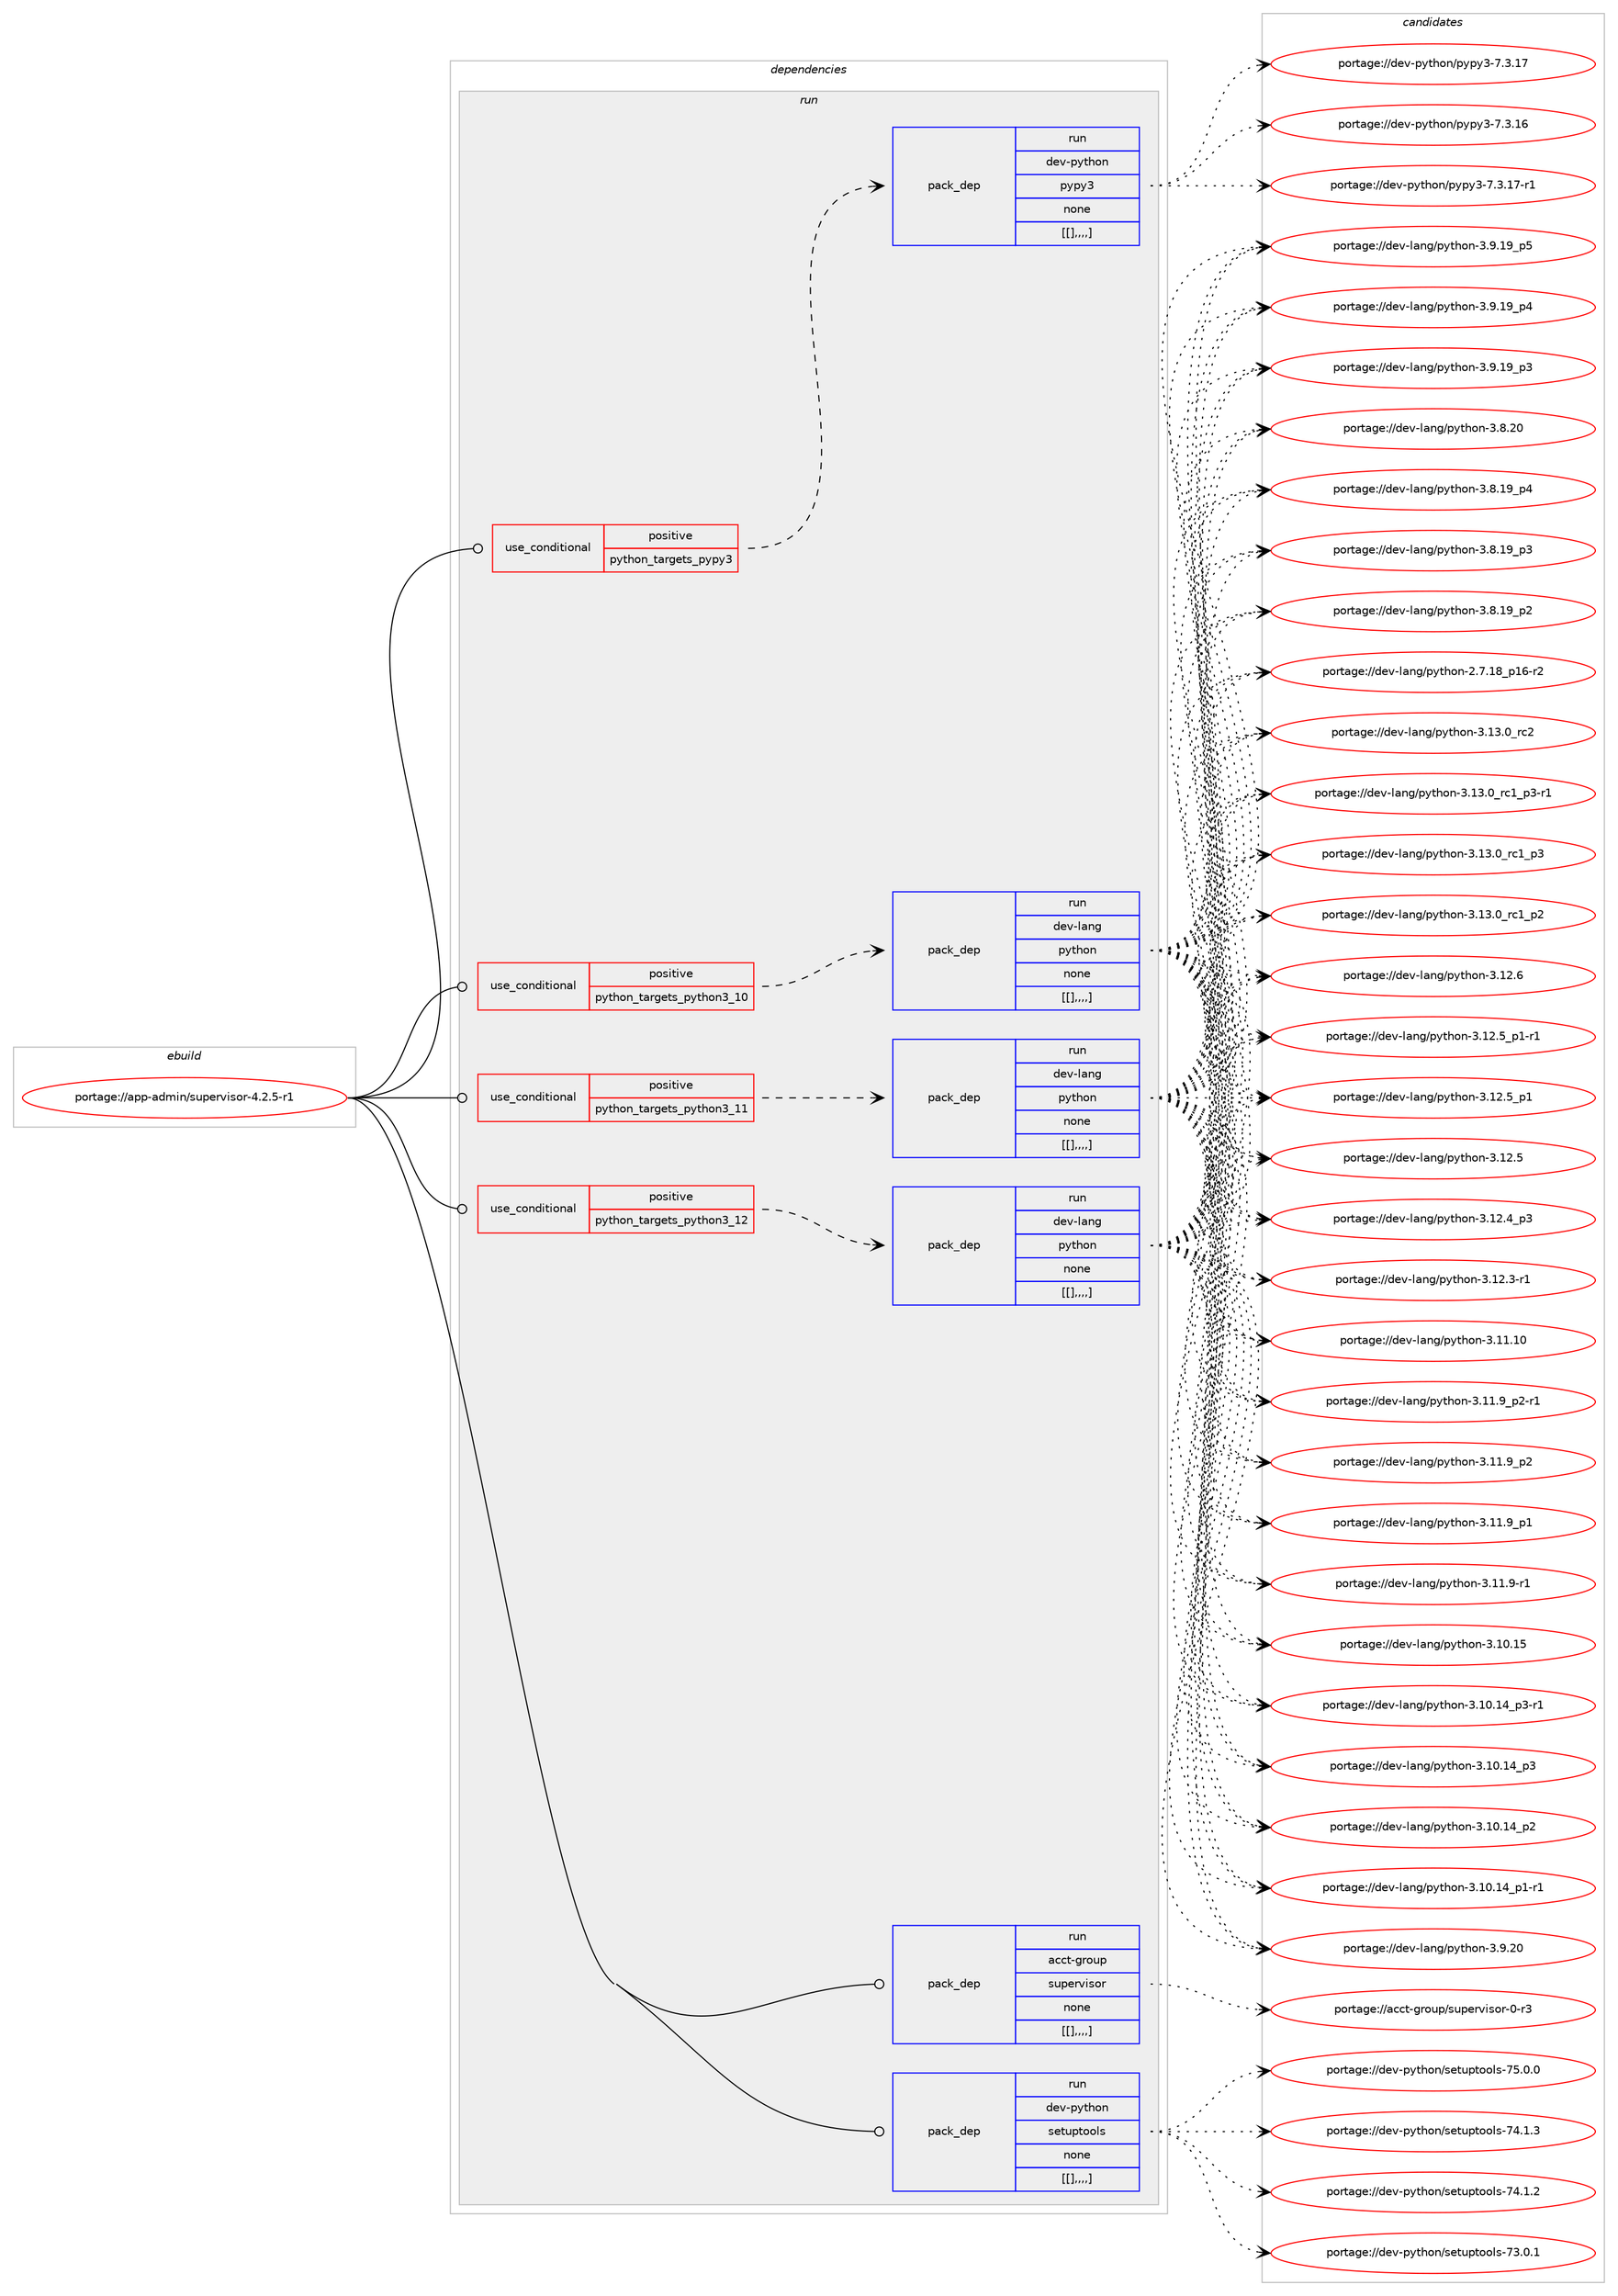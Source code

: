 digraph prolog {

# *************
# Graph options
# *************

newrank=true;
concentrate=true;
compound=true;
graph [rankdir=LR,fontname=Helvetica,fontsize=10,ranksep=1.5];#, ranksep=2.5, nodesep=0.2];
edge  [arrowhead=vee];
node  [fontname=Helvetica,fontsize=10];

# **********
# The ebuild
# **********

subgraph cluster_leftcol {
color=gray;
label=<<i>ebuild</i>>;
id [label="portage://app-admin/supervisor-4.2.5-r1", color=red, width=4, href="../app-admin/supervisor-4.2.5-r1.svg"];
}

# ****************
# The dependencies
# ****************

subgraph cluster_midcol {
color=gray;
label=<<i>dependencies</i>>;
subgraph cluster_compile {
fillcolor="#eeeeee";
style=filled;
label=<<i>compile</i>>;
}
subgraph cluster_compileandrun {
fillcolor="#eeeeee";
style=filled;
label=<<i>compile and run</i>>;
}
subgraph cluster_run {
fillcolor="#eeeeee";
style=filled;
label=<<i>run</i>>;
subgraph cond1495 {
dependency5619 [label=<<TABLE BORDER="0" CELLBORDER="1" CELLSPACING="0" CELLPADDING="4"><TR><TD ROWSPAN="3" CELLPADDING="10">use_conditional</TD></TR><TR><TD>positive</TD></TR><TR><TD>python_targets_pypy3</TD></TR></TABLE>>, shape=none, color=red];
subgraph pack4105 {
dependency5620 [label=<<TABLE BORDER="0" CELLBORDER="1" CELLSPACING="0" CELLPADDING="4" WIDTH="220"><TR><TD ROWSPAN="6" CELLPADDING="30">pack_dep</TD></TR><TR><TD WIDTH="110">run</TD></TR><TR><TD>dev-python</TD></TR><TR><TD>pypy3</TD></TR><TR><TD>none</TD></TR><TR><TD>[[],,,,]</TD></TR></TABLE>>, shape=none, color=blue];
}
dependency5619:e -> dependency5620:w [weight=20,style="dashed",arrowhead="vee"];
}
id:e -> dependency5619:w [weight=20,style="solid",arrowhead="odot"];
subgraph cond1496 {
dependency5621 [label=<<TABLE BORDER="0" CELLBORDER="1" CELLSPACING="0" CELLPADDING="4"><TR><TD ROWSPAN="3" CELLPADDING="10">use_conditional</TD></TR><TR><TD>positive</TD></TR><TR><TD>python_targets_python3_10</TD></TR></TABLE>>, shape=none, color=red];
subgraph pack4106 {
dependency5622 [label=<<TABLE BORDER="0" CELLBORDER="1" CELLSPACING="0" CELLPADDING="4" WIDTH="220"><TR><TD ROWSPAN="6" CELLPADDING="30">pack_dep</TD></TR><TR><TD WIDTH="110">run</TD></TR><TR><TD>dev-lang</TD></TR><TR><TD>python</TD></TR><TR><TD>none</TD></TR><TR><TD>[[],,,,]</TD></TR></TABLE>>, shape=none, color=blue];
}
dependency5621:e -> dependency5622:w [weight=20,style="dashed",arrowhead="vee"];
}
id:e -> dependency5621:w [weight=20,style="solid",arrowhead="odot"];
subgraph cond1497 {
dependency5623 [label=<<TABLE BORDER="0" CELLBORDER="1" CELLSPACING="0" CELLPADDING="4"><TR><TD ROWSPAN="3" CELLPADDING="10">use_conditional</TD></TR><TR><TD>positive</TD></TR><TR><TD>python_targets_python3_11</TD></TR></TABLE>>, shape=none, color=red];
subgraph pack4107 {
dependency5624 [label=<<TABLE BORDER="0" CELLBORDER="1" CELLSPACING="0" CELLPADDING="4" WIDTH="220"><TR><TD ROWSPAN="6" CELLPADDING="30">pack_dep</TD></TR><TR><TD WIDTH="110">run</TD></TR><TR><TD>dev-lang</TD></TR><TR><TD>python</TD></TR><TR><TD>none</TD></TR><TR><TD>[[],,,,]</TD></TR></TABLE>>, shape=none, color=blue];
}
dependency5623:e -> dependency5624:w [weight=20,style="dashed",arrowhead="vee"];
}
id:e -> dependency5623:w [weight=20,style="solid",arrowhead="odot"];
subgraph cond1498 {
dependency5625 [label=<<TABLE BORDER="0" CELLBORDER="1" CELLSPACING="0" CELLPADDING="4"><TR><TD ROWSPAN="3" CELLPADDING="10">use_conditional</TD></TR><TR><TD>positive</TD></TR><TR><TD>python_targets_python3_12</TD></TR></TABLE>>, shape=none, color=red];
subgraph pack4108 {
dependency5626 [label=<<TABLE BORDER="0" CELLBORDER="1" CELLSPACING="0" CELLPADDING="4" WIDTH="220"><TR><TD ROWSPAN="6" CELLPADDING="30">pack_dep</TD></TR><TR><TD WIDTH="110">run</TD></TR><TR><TD>dev-lang</TD></TR><TR><TD>python</TD></TR><TR><TD>none</TD></TR><TR><TD>[[],,,,]</TD></TR></TABLE>>, shape=none, color=blue];
}
dependency5625:e -> dependency5626:w [weight=20,style="dashed",arrowhead="vee"];
}
id:e -> dependency5625:w [weight=20,style="solid",arrowhead="odot"];
subgraph pack4109 {
dependency5627 [label=<<TABLE BORDER="0" CELLBORDER="1" CELLSPACING="0" CELLPADDING="4" WIDTH="220"><TR><TD ROWSPAN="6" CELLPADDING="30">pack_dep</TD></TR><TR><TD WIDTH="110">run</TD></TR><TR><TD>acct-group</TD></TR><TR><TD>supervisor</TD></TR><TR><TD>none</TD></TR><TR><TD>[[],,,,]</TD></TR></TABLE>>, shape=none, color=blue];
}
id:e -> dependency5627:w [weight=20,style="solid",arrowhead="odot"];
subgraph pack4110 {
dependency5628 [label=<<TABLE BORDER="0" CELLBORDER="1" CELLSPACING="0" CELLPADDING="4" WIDTH="220"><TR><TD ROWSPAN="6" CELLPADDING="30">pack_dep</TD></TR><TR><TD WIDTH="110">run</TD></TR><TR><TD>dev-python</TD></TR><TR><TD>setuptools</TD></TR><TR><TD>none</TD></TR><TR><TD>[[],,,,]</TD></TR></TABLE>>, shape=none, color=blue];
}
id:e -> dependency5628:w [weight=20,style="solid",arrowhead="odot"];
}
}

# **************
# The candidates
# **************

subgraph cluster_choices {
rank=same;
color=gray;
label=<<i>candidates</i>>;

subgraph choice4105 {
color=black;
nodesep=1;
choice100101118451121211161041111104711212111212151455546514649554511449 [label="portage://dev-python/pypy3-7.3.17-r1", color=red, width=4,href="../dev-python/pypy3-7.3.17-r1.svg"];
choice10010111845112121116104111110471121211121215145554651464955 [label="portage://dev-python/pypy3-7.3.17", color=red, width=4,href="../dev-python/pypy3-7.3.17.svg"];
choice10010111845112121116104111110471121211121215145554651464954 [label="portage://dev-python/pypy3-7.3.16", color=red, width=4,href="../dev-python/pypy3-7.3.16.svg"];
dependency5620:e -> choice100101118451121211161041111104711212111212151455546514649554511449:w [style=dotted,weight="100"];
dependency5620:e -> choice10010111845112121116104111110471121211121215145554651464955:w [style=dotted,weight="100"];
dependency5620:e -> choice10010111845112121116104111110471121211121215145554651464954:w [style=dotted,weight="100"];
}
subgraph choice4106 {
color=black;
nodesep=1;
choice10010111845108971101034711212111610411111045514649514648951149950 [label="portage://dev-lang/python-3.13.0_rc2", color=red, width=4,href="../dev-lang/python-3.13.0_rc2.svg"];
choice1001011184510897110103471121211161041111104551464951464895114994995112514511449 [label="portage://dev-lang/python-3.13.0_rc1_p3-r1", color=red, width=4,href="../dev-lang/python-3.13.0_rc1_p3-r1.svg"];
choice100101118451089711010347112121116104111110455146495146489511499499511251 [label="portage://dev-lang/python-3.13.0_rc1_p3", color=red, width=4,href="../dev-lang/python-3.13.0_rc1_p3.svg"];
choice100101118451089711010347112121116104111110455146495146489511499499511250 [label="portage://dev-lang/python-3.13.0_rc1_p2", color=red, width=4,href="../dev-lang/python-3.13.0_rc1_p2.svg"];
choice10010111845108971101034711212111610411111045514649504654 [label="portage://dev-lang/python-3.12.6", color=red, width=4,href="../dev-lang/python-3.12.6.svg"];
choice1001011184510897110103471121211161041111104551464950465395112494511449 [label="portage://dev-lang/python-3.12.5_p1-r1", color=red, width=4,href="../dev-lang/python-3.12.5_p1-r1.svg"];
choice100101118451089711010347112121116104111110455146495046539511249 [label="portage://dev-lang/python-3.12.5_p1", color=red, width=4,href="../dev-lang/python-3.12.5_p1.svg"];
choice10010111845108971101034711212111610411111045514649504653 [label="portage://dev-lang/python-3.12.5", color=red, width=4,href="../dev-lang/python-3.12.5.svg"];
choice100101118451089711010347112121116104111110455146495046529511251 [label="portage://dev-lang/python-3.12.4_p3", color=red, width=4,href="../dev-lang/python-3.12.4_p3.svg"];
choice100101118451089711010347112121116104111110455146495046514511449 [label="portage://dev-lang/python-3.12.3-r1", color=red, width=4,href="../dev-lang/python-3.12.3-r1.svg"];
choice1001011184510897110103471121211161041111104551464949464948 [label="portage://dev-lang/python-3.11.10", color=red, width=4,href="../dev-lang/python-3.11.10.svg"];
choice1001011184510897110103471121211161041111104551464949465795112504511449 [label="portage://dev-lang/python-3.11.9_p2-r1", color=red, width=4,href="../dev-lang/python-3.11.9_p2-r1.svg"];
choice100101118451089711010347112121116104111110455146494946579511250 [label="portage://dev-lang/python-3.11.9_p2", color=red, width=4,href="../dev-lang/python-3.11.9_p2.svg"];
choice100101118451089711010347112121116104111110455146494946579511249 [label="portage://dev-lang/python-3.11.9_p1", color=red, width=4,href="../dev-lang/python-3.11.9_p1.svg"];
choice100101118451089711010347112121116104111110455146494946574511449 [label="portage://dev-lang/python-3.11.9-r1", color=red, width=4,href="../dev-lang/python-3.11.9-r1.svg"];
choice1001011184510897110103471121211161041111104551464948464953 [label="portage://dev-lang/python-3.10.15", color=red, width=4,href="../dev-lang/python-3.10.15.svg"];
choice100101118451089711010347112121116104111110455146494846495295112514511449 [label="portage://dev-lang/python-3.10.14_p3-r1", color=red, width=4,href="../dev-lang/python-3.10.14_p3-r1.svg"];
choice10010111845108971101034711212111610411111045514649484649529511251 [label="portage://dev-lang/python-3.10.14_p3", color=red, width=4,href="../dev-lang/python-3.10.14_p3.svg"];
choice10010111845108971101034711212111610411111045514649484649529511250 [label="portage://dev-lang/python-3.10.14_p2", color=red, width=4,href="../dev-lang/python-3.10.14_p2.svg"];
choice100101118451089711010347112121116104111110455146494846495295112494511449 [label="portage://dev-lang/python-3.10.14_p1-r1", color=red, width=4,href="../dev-lang/python-3.10.14_p1-r1.svg"];
choice10010111845108971101034711212111610411111045514657465048 [label="portage://dev-lang/python-3.9.20", color=red, width=4,href="../dev-lang/python-3.9.20.svg"];
choice100101118451089711010347112121116104111110455146574649579511253 [label="portage://dev-lang/python-3.9.19_p5", color=red, width=4,href="../dev-lang/python-3.9.19_p5.svg"];
choice100101118451089711010347112121116104111110455146574649579511252 [label="portage://dev-lang/python-3.9.19_p4", color=red, width=4,href="../dev-lang/python-3.9.19_p4.svg"];
choice100101118451089711010347112121116104111110455146574649579511251 [label="portage://dev-lang/python-3.9.19_p3", color=red, width=4,href="../dev-lang/python-3.9.19_p3.svg"];
choice10010111845108971101034711212111610411111045514656465048 [label="portage://dev-lang/python-3.8.20", color=red, width=4,href="../dev-lang/python-3.8.20.svg"];
choice100101118451089711010347112121116104111110455146564649579511252 [label="portage://dev-lang/python-3.8.19_p4", color=red, width=4,href="../dev-lang/python-3.8.19_p4.svg"];
choice100101118451089711010347112121116104111110455146564649579511251 [label="portage://dev-lang/python-3.8.19_p3", color=red, width=4,href="../dev-lang/python-3.8.19_p3.svg"];
choice100101118451089711010347112121116104111110455146564649579511250 [label="portage://dev-lang/python-3.8.19_p2", color=red, width=4,href="../dev-lang/python-3.8.19_p2.svg"];
choice100101118451089711010347112121116104111110455046554649569511249544511450 [label="portage://dev-lang/python-2.7.18_p16-r2", color=red, width=4,href="../dev-lang/python-2.7.18_p16-r2.svg"];
dependency5622:e -> choice10010111845108971101034711212111610411111045514649514648951149950:w [style=dotted,weight="100"];
dependency5622:e -> choice1001011184510897110103471121211161041111104551464951464895114994995112514511449:w [style=dotted,weight="100"];
dependency5622:e -> choice100101118451089711010347112121116104111110455146495146489511499499511251:w [style=dotted,weight="100"];
dependency5622:e -> choice100101118451089711010347112121116104111110455146495146489511499499511250:w [style=dotted,weight="100"];
dependency5622:e -> choice10010111845108971101034711212111610411111045514649504654:w [style=dotted,weight="100"];
dependency5622:e -> choice1001011184510897110103471121211161041111104551464950465395112494511449:w [style=dotted,weight="100"];
dependency5622:e -> choice100101118451089711010347112121116104111110455146495046539511249:w [style=dotted,weight="100"];
dependency5622:e -> choice10010111845108971101034711212111610411111045514649504653:w [style=dotted,weight="100"];
dependency5622:e -> choice100101118451089711010347112121116104111110455146495046529511251:w [style=dotted,weight="100"];
dependency5622:e -> choice100101118451089711010347112121116104111110455146495046514511449:w [style=dotted,weight="100"];
dependency5622:e -> choice1001011184510897110103471121211161041111104551464949464948:w [style=dotted,weight="100"];
dependency5622:e -> choice1001011184510897110103471121211161041111104551464949465795112504511449:w [style=dotted,weight="100"];
dependency5622:e -> choice100101118451089711010347112121116104111110455146494946579511250:w [style=dotted,weight="100"];
dependency5622:e -> choice100101118451089711010347112121116104111110455146494946579511249:w [style=dotted,weight="100"];
dependency5622:e -> choice100101118451089711010347112121116104111110455146494946574511449:w [style=dotted,weight="100"];
dependency5622:e -> choice1001011184510897110103471121211161041111104551464948464953:w [style=dotted,weight="100"];
dependency5622:e -> choice100101118451089711010347112121116104111110455146494846495295112514511449:w [style=dotted,weight="100"];
dependency5622:e -> choice10010111845108971101034711212111610411111045514649484649529511251:w [style=dotted,weight="100"];
dependency5622:e -> choice10010111845108971101034711212111610411111045514649484649529511250:w [style=dotted,weight="100"];
dependency5622:e -> choice100101118451089711010347112121116104111110455146494846495295112494511449:w [style=dotted,weight="100"];
dependency5622:e -> choice10010111845108971101034711212111610411111045514657465048:w [style=dotted,weight="100"];
dependency5622:e -> choice100101118451089711010347112121116104111110455146574649579511253:w [style=dotted,weight="100"];
dependency5622:e -> choice100101118451089711010347112121116104111110455146574649579511252:w [style=dotted,weight="100"];
dependency5622:e -> choice100101118451089711010347112121116104111110455146574649579511251:w [style=dotted,weight="100"];
dependency5622:e -> choice10010111845108971101034711212111610411111045514656465048:w [style=dotted,weight="100"];
dependency5622:e -> choice100101118451089711010347112121116104111110455146564649579511252:w [style=dotted,weight="100"];
dependency5622:e -> choice100101118451089711010347112121116104111110455146564649579511251:w [style=dotted,weight="100"];
dependency5622:e -> choice100101118451089711010347112121116104111110455146564649579511250:w [style=dotted,weight="100"];
dependency5622:e -> choice100101118451089711010347112121116104111110455046554649569511249544511450:w [style=dotted,weight="100"];
}
subgraph choice4107 {
color=black;
nodesep=1;
choice10010111845108971101034711212111610411111045514649514648951149950 [label="portage://dev-lang/python-3.13.0_rc2", color=red, width=4,href="../dev-lang/python-3.13.0_rc2.svg"];
choice1001011184510897110103471121211161041111104551464951464895114994995112514511449 [label="portage://dev-lang/python-3.13.0_rc1_p3-r1", color=red, width=4,href="../dev-lang/python-3.13.0_rc1_p3-r1.svg"];
choice100101118451089711010347112121116104111110455146495146489511499499511251 [label="portage://dev-lang/python-3.13.0_rc1_p3", color=red, width=4,href="../dev-lang/python-3.13.0_rc1_p3.svg"];
choice100101118451089711010347112121116104111110455146495146489511499499511250 [label="portage://dev-lang/python-3.13.0_rc1_p2", color=red, width=4,href="../dev-lang/python-3.13.0_rc1_p2.svg"];
choice10010111845108971101034711212111610411111045514649504654 [label="portage://dev-lang/python-3.12.6", color=red, width=4,href="../dev-lang/python-3.12.6.svg"];
choice1001011184510897110103471121211161041111104551464950465395112494511449 [label="portage://dev-lang/python-3.12.5_p1-r1", color=red, width=4,href="../dev-lang/python-3.12.5_p1-r1.svg"];
choice100101118451089711010347112121116104111110455146495046539511249 [label="portage://dev-lang/python-3.12.5_p1", color=red, width=4,href="../dev-lang/python-3.12.5_p1.svg"];
choice10010111845108971101034711212111610411111045514649504653 [label="portage://dev-lang/python-3.12.5", color=red, width=4,href="../dev-lang/python-3.12.5.svg"];
choice100101118451089711010347112121116104111110455146495046529511251 [label="portage://dev-lang/python-3.12.4_p3", color=red, width=4,href="../dev-lang/python-3.12.4_p3.svg"];
choice100101118451089711010347112121116104111110455146495046514511449 [label="portage://dev-lang/python-3.12.3-r1", color=red, width=4,href="../dev-lang/python-3.12.3-r1.svg"];
choice1001011184510897110103471121211161041111104551464949464948 [label="portage://dev-lang/python-3.11.10", color=red, width=4,href="../dev-lang/python-3.11.10.svg"];
choice1001011184510897110103471121211161041111104551464949465795112504511449 [label="portage://dev-lang/python-3.11.9_p2-r1", color=red, width=4,href="../dev-lang/python-3.11.9_p2-r1.svg"];
choice100101118451089711010347112121116104111110455146494946579511250 [label="portage://dev-lang/python-3.11.9_p2", color=red, width=4,href="../dev-lang/python-3.11.9_p2.svg"];
choice100101118451089711010347112121116104111110455146494946579511249 [label="portage://dev-lang/python-3.11.9_p1", color=red, width=4,href="../dev-lang/python-3.11.9_p1.svg"];
choice100101118451089711010347112121116104111110455146494946574511449 [label="portage://dev-lang/python-3.11.9-r1", color=red, width=4,href="../dev-lang/python-3.11.9-r1.svg"];
choice1001011184510897110103471121211161041111104551464948464953 [label="portage://dev-lang/python-3.10.15", color=red, width=4,href="../dev-lang/python-3.10.15.svg"];
choice100101118451089711010347112121116104111110455146494846495295112514511449 [label="portage://dev-lang/python-3.10.14_p3-r1", color=red, width=4,href="../dev-lang/python-3.10.14_p3-r1.svg"];
choice10010111845108971101034711212111610411111045514649484649529511251 [label="portage://dev-lang/python-3.10.14_p3", color=red, width=4,href="../dev-lang/python-3.10.14_p3.svg"];
choice10010111845108971101034711212111610411111045514649484649529511250 [label="portage://dev-lang/python-3.10.14_p2", color=red, width=4,href="../dev-lang/python-3.10.14_p2.svg"];
choice100101118451089711010347112121116104111110455146494846495295112494511449 [label="portage://dev-lang/python-3.10.14_p1-r1", color=red, width=4,href="../dev-lang/python-3.10.14_p1-r1.svg"];
choice10010111845108971101034711212111610411111045514657465048 [label="portage://dev-lang/python-3.9.20", color=red, width=4,href="../dev-lang/python-3.9.20.svg"];
choice100101118451089711010347112121116104111110455146574649579511253 [label="portage://dev-lang/python-3.9.19_p5", color=red, width=4,href="../dev-lang/python-3.9.19_p5.svg"];
choice100101118451089711010347112121116104111110455146574649579511252 [label="portage://dev-lang/python-3.9.19_p4", color=red, width=4,href="../dev-lang/python-3.9.19_p4.svg"];
choice100101118451089711010347112121116104111110455146574649579511251 [label="portage://dev-lang/python-3.9.19_p3", color=red, width=4,href="../dev-lang/python-3.9.19_p3.svg"];
choice10010111845108971101034711212111610411111045514656465048 [label="portage://dev-lang/python-3.8.20", color=red, width=4,href="../dev-lang/python-3.8.20.svg"];
choice100101118451089711010347112121116104111110455146564649579511252 [label="portage://dev-lang/python-3.8.19_p4", color=red, width=4,href="../dev-lang/python-3.8.19_p4.svg"];
choice100101118451089711010347112121116104111110455146564649579511251 [label="portage://dev-lang/python-3.8.19_p3", color=red, width=4,href="../dev-lang/python-3.8.19_p3.svg"];
choice100101118451089711010347112121116104111110455146564649579511250 [label="portage://dev-lang/python-3.8.19_p2", color=red, width=4,href="../dev-lang/python-3.8.19_p2.svg"];
choice100101118451089711010347112121116104111110455046554649569511249544511450 [label="portage://dev-lang/python-2.7.18_p16-r2", color=red, width=4,href="../dev-lang/python-2.7.18_p16-r2.svg"];
dependency5624:e -> choice10010111845108971101034711212111610411111045514649514648951149950:w [style=dotted,weight="100"];
dependency5624:e -> choice1001011184510897110103471121211161041111104551464951464895114994995112514511449:w [style=dotted,weight="100"];
dependency5624:e -> choice100101118451089711010347112121116104111110455146495146489511499499511251:w [style=dotted,weight="100"];
dependency5624:e -> choice100101118451089711010347112121116104111110455146495146489511499499511250:w [style=dotted,weight="100"];
dependency5624:e -> choice10010111845108971101034711212111610411111045514649504654:w [style=dotted,weight="100"];
dependency5624:e -> choice1001011184510897110103471121211161041111104551464950465395112494511449:w [style=dotted,weight="100"];
dependency5624:e -> choice100101118451089711010347112121116104111110455146495046539511249:w [style=dotted,weight="100"];
dependency5624:e -> choice10010111845108971101034711212111610411111045514649504653:w [style=dotted,weight="100"];
dependency5624:e -> choice100101118451089711010347112121116104111110455146495046529511251:w [style=dotted,weight="100"];
dependency5624:e -> choice100101118451089711010347112121116104111110455146495046514511449:w [style=dotted,weight="100"];
dependency5624:e -> choice1001011184510897110103471121211161041111104551464949464948:w [style=dotted,weight="100"];
dependency5624:e -> choice1001011184510897110103471121211161041111104551464949465795112504511449:w [style=dotted,weight="100"];
dependency5624:e -> choice100101118451089711010347112121116104111110455146494946579511250:w [style=dotted,weight="100"];
dependency5624:e -> choice100101118451089711010347112121116104111110455146494946579511249:w [style=dotted,weight="100"];
dependency5624:e -> choice100101118451089711010347112121116104111110455146494946574511449:w [style=dotted,weight="100"];
dependency5624:e -> choice1001011184510897110103471121211161041111104551464948464953:w [style=dotted,weight="100"];
dependency5624:e -> choice100101118451089711010347112121116104111110455146494846495295112514511449:w [style=dotted,weight="100"];
dependency5624:e -> choice10010111845108971101034711212111610411111045514649484649529511251:w [style=dotted,weight="100"];
dependency5624:e -> choice10010111845108971101034711212111610411111045514649484649529511250:w [style=dotted,weight="100"];
dependency5624:e -> choice100101118451089711010347112121116104111110455146494846495295112494511449:w [style=dotted,weight="100"];
dependency5624:e -> choice10010111845108971101034711212111610411111045514657465048:w [style=dotted,weight="100"];
dependency5624:e -> choice100101118451089711010347112121116104111110455146574649579511253:w [style=dotted,weight="100"];
dependency5624:e -> choice100101118451089711010347112121116104111110455146574649579511252:w [style=dotted,weight="100"];
dependency5624:e -> choice100101118451089711010347112121116104111110455146574649579511251:w [style=dotted,weight="100"];
dependency5624:e -> choice10010111845108971101034711212111610411111045514656465048:w [style=dotted,weight="100"];
dependency5624:e -> choice100101118451089711010347112121116104111110455146564649579511252:w [style=dotted,weight="100"];
dependency5624:e -> choice100101118451089711010347112121116104111110455146564649579511251:w [style=dotted,weight="100"];
dependency5624:e -> choice100101118451089711010347112121116104111110455146564649579511250:w [style=dotted,weight="100"];
dependency5624:e -> choice100101118451089711010347112121116104111110455046554649569511249544511450:w [style=dotted,weight="100"];
}
subgraph choice4108 {
color=black;
nodesep=1;
choice10010111845108971101034711212111610411111045514649514648951149950 [label="portage://dev-lang/python-3.13.0_rc2", color=red, width=4,href="../dev-lang/python-3.13.0_rc2.svg"];
choice1001011184510897110103471121211161041111104551464951464895114994995112514511449 [label="portage://dev-lang/python-3.13.0_rc1_p3-r1", color=red, width=4,href="../dev-lang/python-3.13.0_rc1_p3-r1.svg"];
choice100101118451089711010347112121116104111110455146495146489511499499511251 [label="portage://dev-lang/python-3.13.0_rc1_p3", color=red, width=4,href="../dev-lang/python-3.13.0_rc1_p3.svg"];
choice100101118451089711010347112121116104111110455146495146489511499499511250 [label="portage://dev-lang/python-3.13.0_rc1_p2", color=red, width=4,href="../dev-lang/python-3.13.0_rc1_p2.svg"];
choice10010111845108971101034711212111610411111045514649504654 [label="portage://dev-lang/python-3.12.6", color=red, width=4,href="../dev-lang/python-3.12.6.svg"];
choice1001011184510897110103471121211161041111104551464950465395112494511449 [label="portage://dev-lang/python-3.12.5_p1-r1", color=red, width=4,href="../dev-lang/python-3.12.5_p1-r1.svg"];
choice100101118451089711010347112121116104111110455146495046539511249 [label="portage://dev-lang/python-3.12.5_p1", color=red, width=4,href="../dev-lang/python-3.12.5_p1.svg"];
choice10010111845108971101034711212111610411111045514649504653 [label="portage://dev-lang/python-3.12.5", color=red, width=4,href="../dev-lang/python-3.12.5.svg"];
choice100101118451089711010347112121116104111110455146495046529511251 [label="portage://dev-lang/python-3.12.4_p3", color=red, width=4,href="../dev-lang/python-3.12.4_p3.svg"];
choice100101118451089711010347112121116104111110455146495046514511449 [label="portage://dev-lang/python-3.12.3-r1", color=red, width=4,href="../dev-lang/python-3.12.3-r1.svg"];
choice1001011184510897110103471121211161041111104551464949464948 [label="portage://dev-lang/python-3.11.10", color=red, width=4,href="../dev-lang/python-3.11.10.svg"];
choice1001011184510897110103471121211161041111104551464949465795112504511449 [label="portage://dev-lang/python-3.11.9_p2-r1", color=red, width=4,href="../dev-lang/python-3.11.9_p2-r1.svg"];
choice100101118451089711010347112121116104111110455146494946579511250 [label="portage://dev-lang/python-3.11.9_p2", color=red, width=4,href="../dev-lang/python-3.11.9_p2.svg"];
choice100101118451089711010347112121116104111110455146494946579511249 [label="portage://dev-lang/python-3.11.9_p1", color=red, width=4,href="../dev-lang/python-3.11.9_p1.svg"];
choice100101118451089711010347112121116104111110455146494946574511449 [label="portage://dev-lang/python-3.11.9-r1", color=red, width=4,href="../dev-lang/python-3.11.9-r1.svg"];
choice1001011184510897110103471121211161041111104551464948464953 [label="portage://dev-lang/python-3.10.15", color=red, width=4,href="../dev-lang/python-3.10.15.svg"];
choice100101118451089711010347112121116104111110455146494846495295112514511449 [label="portage://dev-lang/python-3.10.14_p3-r1", color=red, width=4,href="../dev-lang/python-3.10.14_p3-r1.svg"];
choice10010111845108971101034711212111610411111045514649484649529511251 [label="portage://dev-lang/python-3.10.14_p3", color=red, width=4,href="../dev-lang/python-3.10.14_p3.svg"];
choice10010111845108971101034711212111610411111045514649484649529511250 [label="portage://dev-lang/python-3.10.14_p2", color=red, width=4,href="../dev-lang/python-3.10.14_p2.svg"];
choice100101118451089711010347112121116104111110455146494846495295112494511449 [label="portage://dev-lang/python-3.10.14_p1-r1", color=red, width=4,href="../dev-lang/python-3.10.14_p1-r1.svg"];
choice10010111845108971101034711212111610411111045514657465048 [label="portage://dev-lang/python-3.9.20", color=red, width=4,href="../dev-lang/python-3.9.20.svg"];
choice100101118451089711010347112121116104111110455146574649579511253 [label="portage://dev-lang/python-3.9.19_p5", color=red, width=4,href="../dev-lang/python-3.9.19_p5.svg"];
choice100101118451089711010347112121116104111110455146574649579511252 [label="portage://dev-lang/python-3.9.19_p4", color=red, width=4,href="../dev-lang/python-3.9.19_p4.svg"];
choice100101118451089711010347112121116104111110455146574649579511251 [label="portage://dev-lang/python-3.9.19_p3", color=red, width=4,href="../dev-lang/python-3.9.19_p3.svg"];
choice10010111845108971101034711212111610411111045514656465048 [label="portage://dev-lang/python-3.8.20", color=red, width=4,href="../dev-lang/python-3.8.20.svg"];
choice100101118451089711010347112121116104111110455146564649579511252 [label="portage://dev-lang/python-3.8.19_p4", color=red, width=4,href="../dev-lang/python-3.8.19_p4.svg"];
choice100101118451089711010347112121116104111110455146564649579511251 [label="portage://dev-lang/python-3.8.19_p3", color=red, width=4,href="../dev-lang/python-3.8.19_p3.svg"];
choice100101118451089711010347112121116104111110455146564649579511250 [label="portage://dev-lang/python-3.8.19_p2", color=red, width=4,href="../dev-lang/python-3.8.19_p2.svg"];
choice100101118451089711010347112121116104111110455046554649569511249544511450 [label="portage://dev-lang/python-2.7.18_p16-r2", color=red, width=4,href="../dev-lang/python-2.7.18_p16-r2.svg"];
dependency5626:e -> choice10010111845108971101034711212111610411111045514649514648951149950:w [style=dotted,weight="100"];
dependency5626:e -> choice1001011184510897110103471121211161041111104551464951464895114994995112514511449:w [style=dotted,weight="100"];
dependency5626:e -> choice100101118451089711010347112121116104111110455146495146489511499499511251:w [style=dotted,weight="100"];
dependency5626:e -> choice100101118451089711010347112121116104111110455146495146489511499499511250:w [style=dotted,weight="100"];
dependency5626:e -> choice10010111845108971101034711212111610411111045514649504654:w [style=dotted,weight="100"];
dependency5626:e -> choice1001011184510897110103471121211161041111104551464950465395112494511449:w [style=dotted,weight="100"];
dependency5626:e -> choice100101118451089711010347112121116104111110455146495046539511249:w [style=dotted,weight="100"];
dependency5626:e -> choice10010111845108971101034711212111610411111045514649504653:w [style=dotted,weight="100"];
dependency5626:e -> choice100101118451089711010347112121116104111110455146495046529511251:w [style=dotted,weight="100"];
dependency5626:e -> choice100101118451089711010347112121116104111110455146495046514511449:w [style=dotted,weight="100"];
dependency5626:e -> choice1001011184510897110103471121211161041111104551464949464948:w [style=dotted,weight="100"];
dependency5626:e -> choice1001011184510897110103471121211161041111104551464949465795112504511449:w [style=dotted,weight="100"];
dependency5626:e -> choice100101118451089711010347112121116104111110455146494946579511250:w [style=dotted,weight="100"];
dependency5626:e -> choice100101118451089711010347112121116104111110455146494946579511249:w [style=dotted,weight="100"];
dependency5626:e -> choice100101118451089711010347112121116104111110455146494946574511449:w [style=dotted,weight="100"];
dependency5626:e -> choice1001011184510897110103471121211161041111104551464948464953:w [style=dotted,weight="100"];
dependency5626:e -> choice100101118451089711010347112121116104111110455146494846495295112514511449:w [style=dotted,weight="100"];
dependency5626:e -> choice10010111845108971101034711212111610411111045514649484649529511251:w [style=dotted,weight="100"];
dependency5626:e -> choice10010111845108971101034711212111610411111045514649484649529511250:w [style=dotted,weight="100"];
dependency5626:e -> choice100101118451089711010347112121116104111110455146494846495295112494511449:w [style=dotted,weight="100"];
dependency5626:e -> choice10010111845108971101034711212111610411111045514657465048:w [style=dotted,weight="100"];
dependency5626:e -> choice100101118451089711010347112121116104111110455146574649579511253:w [style=dotted,weight="100"];
dependency5626:e -> choice100101118451089711010347112121116104111110455146574649579511252:w [style=dotted,weight="100"];
dependency5626:e -> choice100101118451089711010347112121116104111110455146574649579511251:w [style=dotted,weight="100"];
dependency5626:e -> choice10010111845108971101034711212111610411111045514656465048:w [style=dotted,weight="100"];
dependency5626:e -> choice100101118451089711010347112121116104111110455146564649579511252:w [style=dotted,weight="100"];
dependency5626:e -> choice100101118451089711010347112121116104111110455146564649579511251:w [style=dotted,weight="100"];
dependency5626:e -> choice100101118451089711010347112121116104111110455146564649579511250:w [style=dotted,weight="100"];
dependency5626:e -> choice100101118451089711010347112121116104111110455046554649569511249544511450:w [style=dotted,weight="100"];
}
subgraph choice4109 {
color=black;
nodesep=1;
choice979999116451031141111171124711511711210111411810511511111445484511451 [label="portage://acct-group/supervisor-0-r3", color=red, width=4,href="../acct-group/supervisor-0-r3.svg"];
dependency5627:e -> choice979999116451031141111171124711511711210111411810511511111445484511451:w [style=dotted,weight="100"];
}
subgraph choice4110 {
color=black;
nodesep=1;
choice100101118451121211161041111104711510111611711211611111110811545555346484648 [label="portage://dev-python/setuptools-75.0.0", color=red, width=4,href="../dev-python/setuptools-75.0.0.svg"];
choice100101118451121211161041111104711510111611711211611111110811545555246494651 [label="portage://dev-python/setuptools-74.1.3", color=red, width=4,href="../dev-python/setuptools-74.1.3.svg"];
choice100101118451121211161041111104711510111611711211611111110811545555246494650 [label="portage://dev-python/setuptools-74.1.2", color=red, width=4,href="../dev-python/setuptools-74.1.2.svg"];
choice100101118451121211161041111104711510111611711211611111110811545555146484649 [label="portage://dev-python/setuptools-73.0.1", color=red, width=4,href="../dev-python/setuptools-73.0.1.svg"];
dependency5628:e -> choice100101118451121211161041111104711510111611711211611111110811545555346484648:w [style=dotted,weight="100"];
dependency5628:e -> choice100101118451121211161041111104711510111611711211611111110811545555246494651:w [style=dotted,weight="100"];
dependency5628:e -> choice100101118451121211161041111104711510111611711211611111110811545555246494650:w [style=dotted,weight="100"];
dependency5628:e -> choice100101118451121211161041111104711510111611711211611111110811545555146484649:w [style=dotted,weight="100"];
}
}

}
